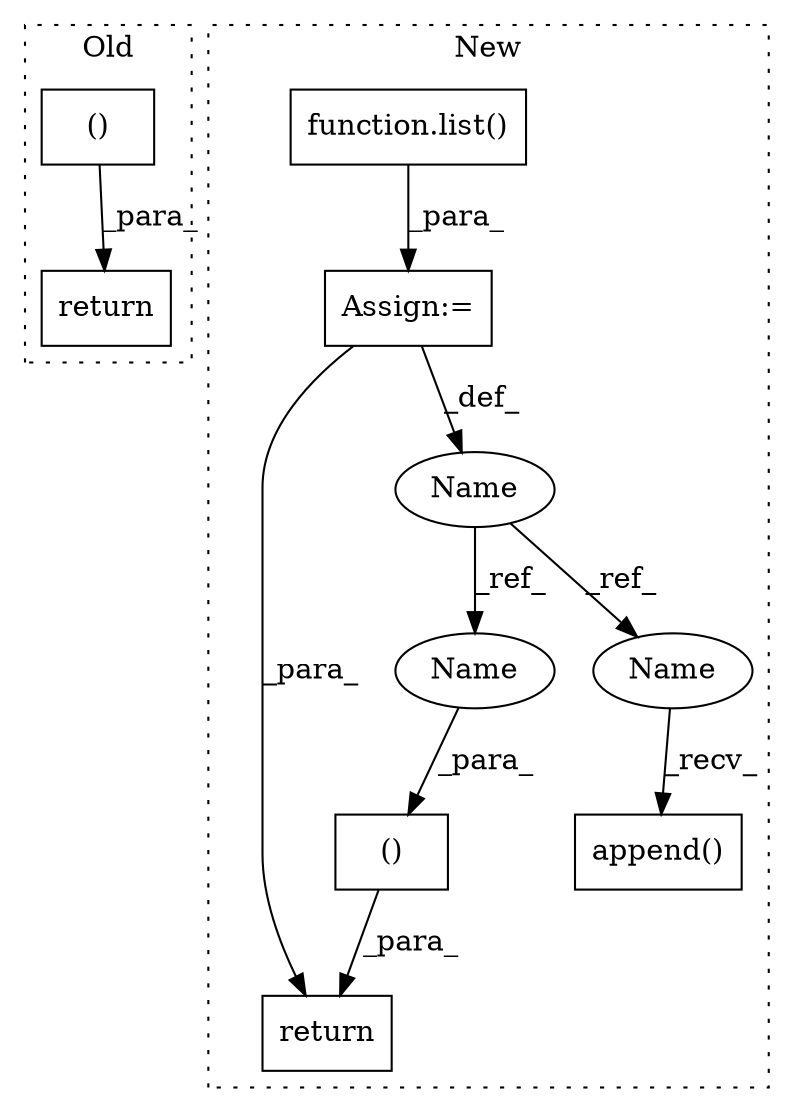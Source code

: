 digraph G {
subgraph cluster0 {
1 [label="()" a="54" s="23767" l="19" shape="box"];
7 [label="return" a="93" s="23750" l="7" shape="box"];
label = "Old";
style="dotted";
}
subgraph cluster1 {
2 [label="function.list()" a="75" s="22065" l="6" shape="box"];
3 [label="Assign:=" a="68" s="22062" l="3" shape="box"];
4 [label="()" a="54" s="23948" l="22" shape="box"];
5 [label="append()" a="75" s="23252,23289" l="28,1" shape="box"];
6 [label="return" a="93" s="23911" l="7" shape="box"];
8 [label="Name" a="87" s="22042" l="20" shape="ellipse"];
9 [label="Name" a="87" s="23950" l="20" shape="ellipse"];
10 [label="Name" a="87" s="23252" l="20" shape="ellipse"];
label = "New";
style="dotted";
}
1 -> 7 [label="_para_"];
2 -> 3 [label="_para_"];
3 -> 8 [label="_def_"];
3 -> 6 [label="_para_"];
4 -> 6 [label="_para_"];
8 -> 10 [label="_ref_"];
8 -> 9 [label="_ref_"];
9 -> 4 [label="_para_"];
10 -> 5 [label="_recv_"];
}